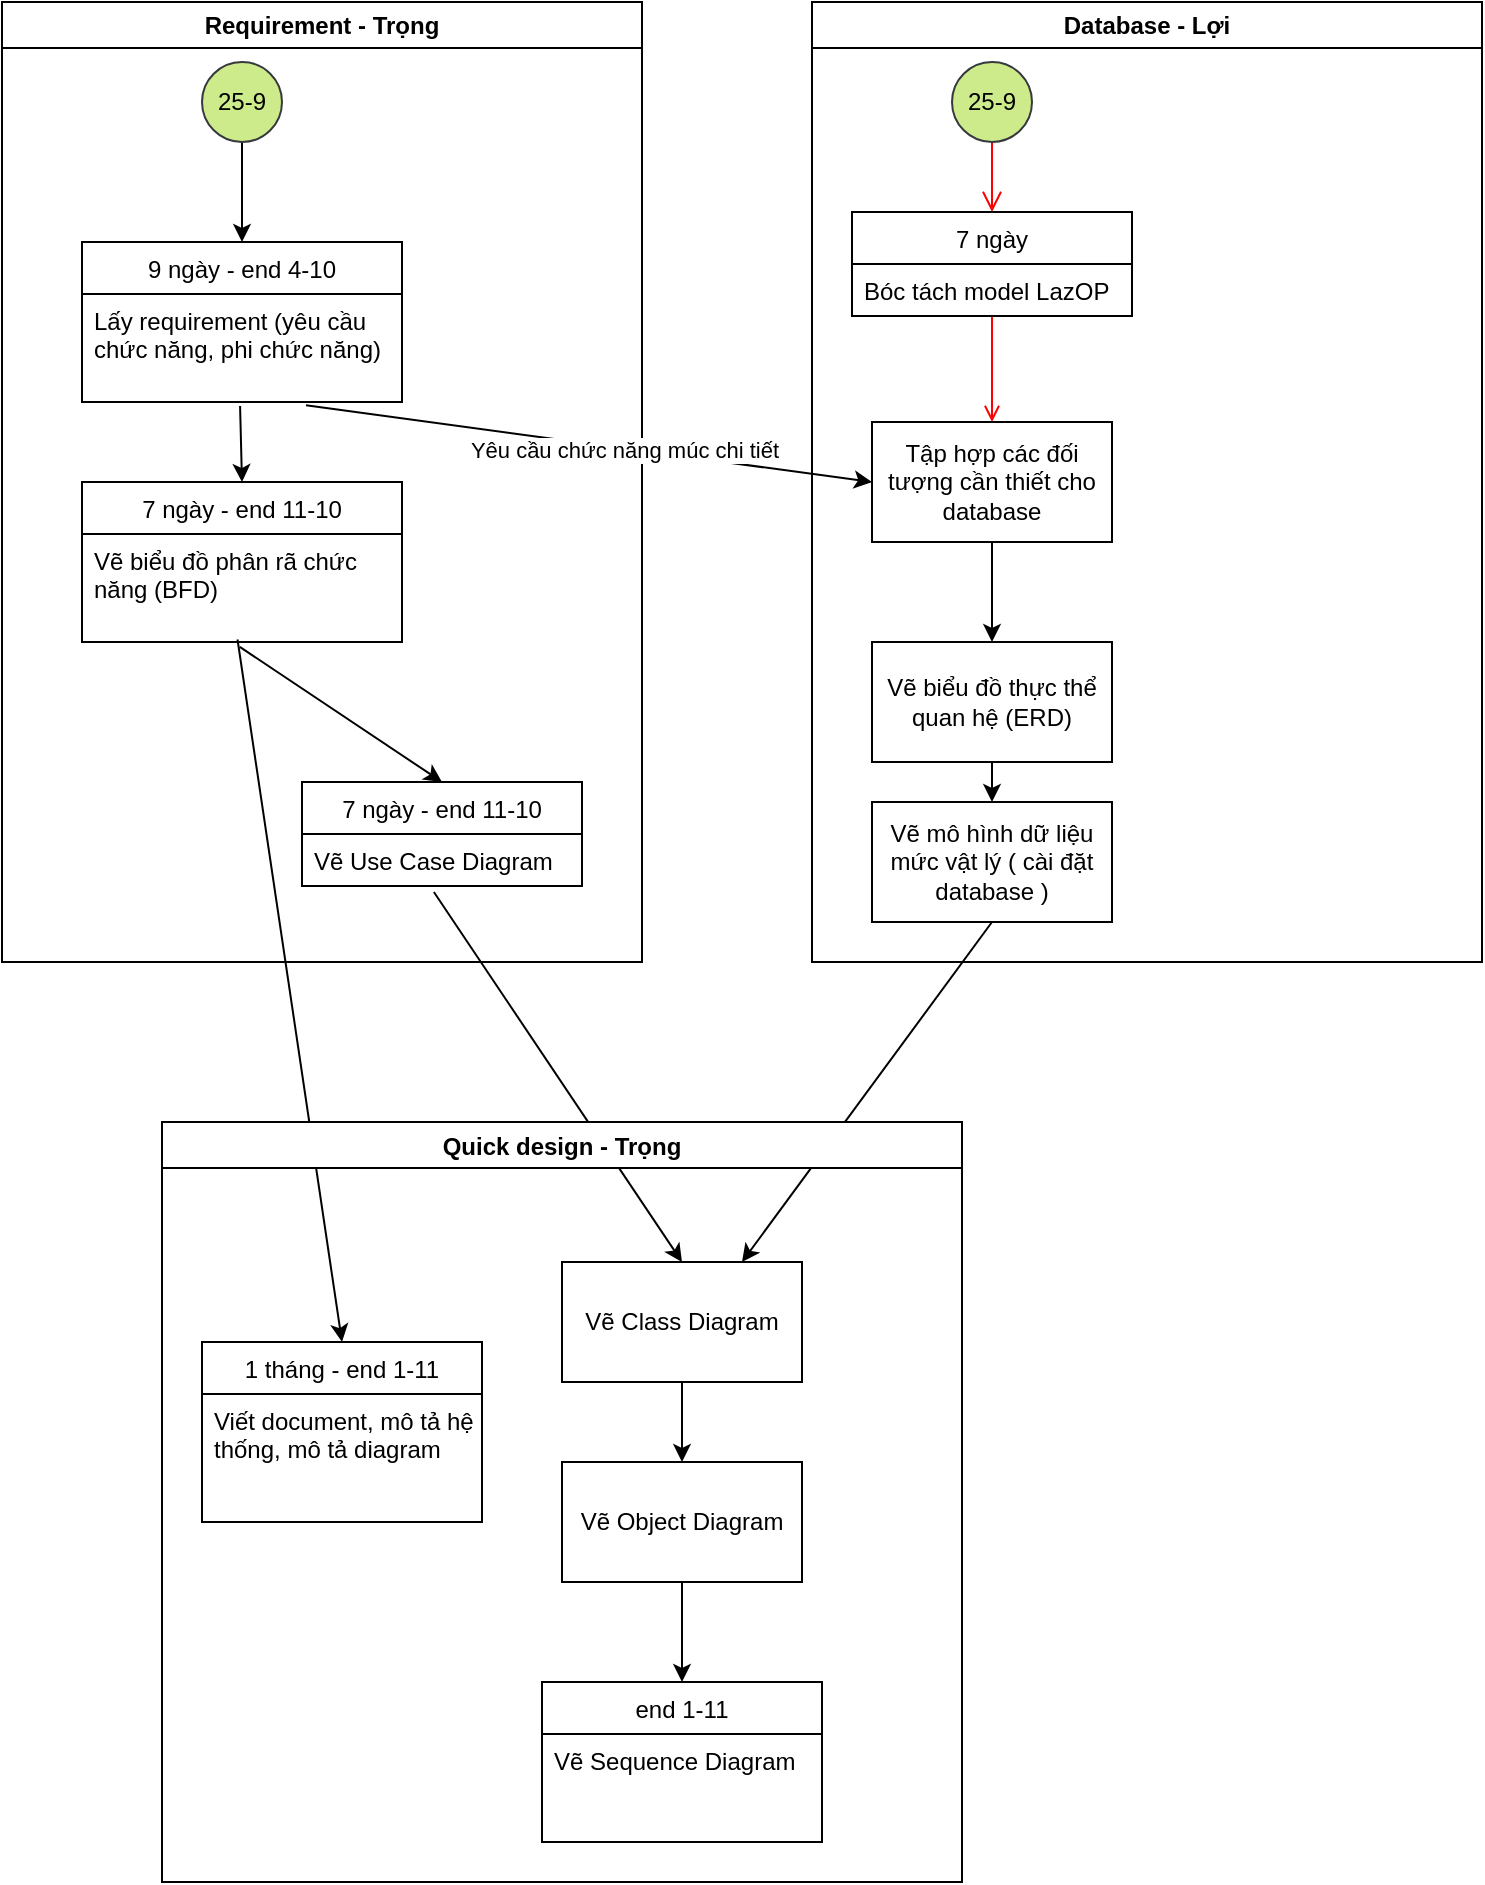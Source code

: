 <mxfile version="13.7.7" type="github" pages="2">
  <diagram name="Page-1" id="e7e014a7-5840-1c2e-5031-d8a46d1fe8dd">
    <mxGraphModel dx="942" dy="583" grid="1" gridSize="10" guides="1" tooltips="1" connect="1" arrows="1" fold="1" page="1" pageScale="1" pageWidth="827" pageHeight="1169" background="#ffffff" math="0" shadow="0">
      <root>
        <mxCell id="0" />
        <mxCell id="1" parent="0" />
        <mxCell id="2" value="Requirement - Trọng" style="swimlane;whiteSpace=wrap" parent="1" vertex="1">
          <mxGeometry x="40" y="40" width="320" height="480" as="geometry" />
        </mxCell>
        <mxCell id="rS6dLhZMkmuUpzraP9A6-42" value="" style="endArrow=classic;html=1;exitX=0.5;exitY=1;exitDx=0;exitDy=0;entryX=0.5;entryY=0;entryDx=0;entryDy=0;" parent="2" source="_u92uwHQ9xJIyA4-MkIm-22" target="mU8VDw6BHfqq7bU4-AUH-48" edge="1">
          <mxGeometry width="50" height="50" relative="1" as="geometry">
            <mxPoint x="150" y="45" as="sourcePoint" />
            <mxPoint x="220" y="110" as="targetPoint" />
          </mxGeometry>
        </mxCell>
        <mxCell id="rS6dLhZMkmuUpzraP9A6-47" value="" style="endArrow=classic;html=1;entryX=0.5;entryY=0;entryDx=0;entryDy=0;exitX=0.494;exitY=1.037;exitDx=0;exitDy=0;exitPerimeter=0;" parent="2" source="mU8VDw6BHfqq7bU4-AUH-49" target="_u92uwHQ9xJIyA4-MkIm-28" edge="1">
          <mxGeometry width="50" height="50" relative="1" as="geometry">
            <mxPoint x="220" y="180" as="sourcePoint" />
            <mxPoint x="220" y="230" as="targetPoint" />
          </mxGeometry>
        </mxCell>
        <mxCell id="rS6dLhZMkmuUpzraP9A6-51" value="" style="endArrow=classic;html=1;exitX=0.493;exitY=1.045;exitDx=0;exitDy=0;exitPerimeter=0;entryX=0.5;entryY=0;entryDx=0;entryDy=0;" parent="2" source="_u92uwHQ9xJIyA4-MkIm-29" target="_u92uwHQ9xJIyA4-MkIm-32" edge="1">
          <mxGeometry width="50" height="50" relative="1" as="geometry">
            <mxPoint x="220" y="290" as="sourcePoint" />
            <mxPoint x="229" y="350" as="targetPoint" />
          </mxGeometry>
        </mxCell>
        <mxCell id="_u92uwHQ9xJIyA4-MkIm-22" value="25-9" style="ellipse;whiteSpace=wrap;html=1;aspect=fixed;fillColor=#cdeb8b;strokeColor=#36393d;" vertex="1" parent="2">
          <mxGeometry x="100" y="30" width="40" height="40" as="geometry" />
        </mxCell>
        <mxCell id="mU8VDw6BHfqq7bU4-AUH-48" value="9 ngày - end 4-10" style="swimlane;fontStyle=0;childLayout=stackLayout;horizontal=1;startSize=26;fillColor=none;horizontalStack=0;resizeParent=1;resizeParentMax=0;resizeLast=0;collapsible=1;marginBottom=0;" parent="2" vertex="1">
          <mxGeometry x="40" y="120" width="160" height="80" as="geometry">
            <mxRectangle x="65" y="100" width="80" height="26" as="alternateBounds" />
          </mxGeometry>
        </mxCell>
        <mxCell id="mU8VDw6BHfqq7bU4-AUH-49" value="Lấy requirement (yêu cầu chức năng, phi chức năng)" style="text;strokeColor=none;fillColor=none;align=left;verticalAlign=top;spacingLeft=4;spacingRight=4;overflow=hidden;rotatable=0;points=[[0,0.5],[1,0.5]];portConstraint=eastwest;whiteSpace=wrap;" parent="mU8VDw6BHfqq7bU4-AUH-48" vertex="1">
          <mxGeometry y="26" width="160" height="54" as="geometry" />
        </mxCell>
        <mxCell id="_u92uwHQ9xJIyA4-MkIm-28" value="7 ngày - end 11-10" style="swimlane;fontStyle=0;childLayout=stackLayout;horizontal=1;startSize=26;fillColor=none;horizontalStack=0;resizeParent=1;resizeParentMax=0;resizeLast=0;collapsible=1;marginBottom=0;" vertex="1" parent="2">
          <mxGeometry x="40" y="240" width="160" height="80" as="geometry" />
        </mxCell>
        <mxCell id="_u92uwHQ9xJIyA4-MkIm-29" value="Vẽ biểu đồ phân rã chức năng (BFD)" style="text;strokeColor=none;fillColor=none;align=left;verticalAlign=top;spacingLeft=4;spacingRight=4;overflow=hidden;rotatable=0;points=[[0,0.5],[1,0.5]];portConstraint=eastwest;whiteSpace=wrap;" vertex="1" parent="_u92uwHQ9xJIyA4-MkIm-28">
          <mxGeometry y="26" width="160" height="54" as="geometry" />
        </mxCell>
        <mxCell id="_u92uwHQ9xJIyA4-MkIm-32" value="7 ngày - end 11-10" style="swimlane;fontStyle=0;childLayout=stackLayout;horizontal=1;startSize=26;fillColor=none;horizontalStack=0;resizeParent=1;resizeParentMax=0;resizeLast=0;collapsible=1;marginBottom=0;" vertex="1" parent="2">
          <mxGeometry x="150" y="390" width="140" height="52" as="geometry" />
        </mxCell>
        <mxCell id="_u92uwHQ9xJIyA4-MkIm-33" value="Vẽ Use Case Diagram" style="text;strokeColor=none;fillColor=none;align=left;verticalAlign=top;spacingLeft=4;spacingRight=4;overflow=hidden;rotatable=0;points=[[0,0.5],[1,0.5]];portConstraint=eastwest;" vertex="1" parent="_u92uwHQ9xJIyA4-MkIm-32">
          <mxGeometry y="26" width="140" height="26" as="geometry" />
        </mxCell>
        <mxCell id="3" value="Database - Lợi" style="swimlane;whiteSpace=wrap" parent="1" vertex="1">
          <mxGeometry x="445" y="40" width="335" height="480" as="geometry">
            <mxRectangle x="445" y="40" width="120" height="23" as="alternateBounds" />
          </mxGeometry>
        </mxCell>
        <mxCell id="14" value="" style="edgeStyle=elbowEdgeStyle;elbow=horizontal;verticalAlign=bottom;endArrow=open;endSize=8;strokeColor=#FF0000;endFill=1;rounded=0;exitX=0.5;exitY=1;exitDx=0;exitDy=0;entryX=0.5;entryY=0;entryDx=0;entryDy=0;" parent="3" source="_u92uwHQ9xJIyA4-MkIm-23" target="_u92uwHQ9xJIyA4-MkIm-24" edge="1">
          <mxGeometry x="40" y="20" as="geometry">
            <mxPoint x="90" y="110" as="targetPoint" />
            <mxPoint x="85" y="70" as="sourcePoint" />
          </mxGeometry>
        </mxCell>
        <mxCell id="17" value="" style="endArrow=open;strokeColor=#FF0000;endFill=1;rounded=0;entryX=0.5;entryY=0;entryDx=0;entryDy=0;exitX=0.5;exitY=1;exitDx=0;exitDy=0;exitPerimeter=0;" parent="3" source="_u92uwHQ9xJIyA4-MkIm-25" target="rS6dLhZMkmuUpzraP9A6-43" edge="1">
          <mxGeometry relative="1" as="geometry">
            <mxPoint x="75" y="220" as="targetPoint" />
            <mxPoint x="90" y="160" as="sourcePoint" />
          </mxGeometry>
        </mxCell>
        <mxCell id="_u92uwHQ9xJIyA4-MkIm-24" value="7 ngày" style="swimlane;fontStyle=0;childLayout=stackLayout;horizontal=1;startSize=26;fillColor=none;horizontalStack=0;resizeParent=1;resizeParentMax=0;resizeLast=0;collapsible=1;marginBottom=0;" vertex="1" parent="3">
          <mxGeometry x="20" y="105" width="140" height="52" as="geometry" />
        </mxCell>
        <mxCell id="_u92uwHQ9xJIyA4-MkIm-25" value="Bóc tách model LazOP" style="text;strokeColor=none;fillColor=none;align=left;verticalAlign=top;spacingLeft=4;spacingRight=4;overflow=hidden;rotatable=0;points=[[0,0.5],[1,0.5]];portConstraint=eastwest;whiteSpace=wrap;" vertex="1" parent="_u92uwHQ9xJIyA4-MkIm-24">
          <mxGeometry y="26" width="140" height="26" as="geometry" />
        </mxCell>
        <mxCell id="rS6dLhZMkmuUpzraP9A6-43" value="Tập hợp các đối tượng cần thiết cho database" style="rounded=0;whiteSpace=wrap;html=1;" parent="3" vertex="1">
          <mxGeometry x="30" y="210" width="120" height="60" as="geometry" />
        </mxCell>
        <mxCell id="rS6dLhZMkmuUpzraP9A6-48" value="Vẽ biểu đồ thực thể quan hệ (ERD)" style="rounded=0;whiteSpace=wrap;html=1;" parent="3" vertex="1">
          <mxGeometry x="30" y="320" width="120" height="60" as="geometry" />
        </mxCell>
        <mxCell id="rS6dLhZMkmuUpzraP9A6-56" value="" style="endArrow=classic;html=1;exitX=0.5;exitY=1;exitDx=0;exitDy=0;entryX=0.5;entryY=0;entryDx=0;entryDy=0;" parent="3" source="rS6dLhZMkmuUpzraP9A6-43" target="rS6dLhZMkmuUpzraP9A6-48" edge="1">
          <mxGeometry width="50" height="50" relative="1" as="geometry">
            <mxPoint x="25" y="360" as="sourcePoint" />
            <mxPoint x="75" y="310" as="targetPoint" />
          </mxGeometry>
        </mxCell>
        <mxCell id="OaehYao2ePnqHA_qCyAD-17" value="Vẽ mô hình dữ liệu mức vật lý ( cài đặt database )" style="rounded=0;whiteSpace=wrap;html=1;" parent="3" vertex="1">
          <mxGeometry x="30" y="400" width="120" height="60" as="geometry" />
        </mxCell>
        <mxCell id="_u92uwHQ9xJIyA4-MkIm-21" value="" style="endArrow=classic;html=1;exitX=0.5;exitY=1;exitDx=0;exitDy=0;entryX=0.5;entryY=0;entryDx=0;entryDy=0;" edge="1" parent="3" source="rS6dLhZMkmuUpzraP9A6-48" target="OaehYao2ePnqHA_qCyAD-17">
          <mxGeometry width="50" height="50" relative="1" as="geometry">
            <mxPoint x="195" y="440" as="sourcePoint" />
            <mxPoint x="245" y="390" as="targetPoint" />
          </mxGeometry>
        </mxCell>
        <mxCell id="_u92uwHQ9xJIyA4-MkIm-23" value="25-9" style="ellipse;whiteSpace=wrap;html=1;aspect=fixed;fillColor=#cdeb8b;strokeColor=#36393d;" vertex="1" parent="3">
          <mxGeometry x="70" y="30" width="40" height="40" as="geometry" />
        </mxCell>
        <mxCell id="rS6dLhZMkmuUpzraP9A6-44" value="" style="endArrow=classic;html=1;exitX=0.7;exitY=1.031;exitDx=0;exitDy=0;entryX=0;entryY=0.5;entryDx=0;entryDy=0;exitPerimeter=0;" parent="1" source="mU8VDw6BHfqq7bU4-AUH-49" target="rS6dLhZMkmuUpzraP9A6-43" edge="1">
          <mxGeometry width="50" height="50" relative="1" as="geometry">
            <mxPoint x="260" y="200" as="sourcePoint" />
            <mxPoint x="440" y="180" as="targetPoint" />
          </mxGeometry>
        </mxCell>
        <mxCell id="rS6dLhZMkmuUpzraP9A6-45" value="Yêu cầu chức năng múc chi tiết" style="edgeLabel;html=1;align=center;verticalAlign=middle;resizable=0;points=[];" parent="rS6dLhZMkmuUpzraP9A6-44" vertex="1" connectable="0">
          <mxGeometry x="0.124" y="-1" relative="1" as="geometry">
            <mxPoint as="offset" />
          </mxGeometry>
        </mxCell>
        <mxCell id="rS6dLhZMkmuUpzraP9A6-52" value="" style="endArrow=classic;html=1;entryX=0.5;entryY=0;entryDx=0;entryDy=0;exitX=0.471;exitY=1.115;exitDx=0;exitDy=0;exitPerimeter=0;" parent="1" source="_u92uwHQ9xJIyA4-MkIm-33" target="rS6dLhZMkmuUpzraP9A6-50" edge="1">
          <mxGeometry width="50" height="50" relative="1" as="geometry">
            <mxPoint x="283.438" y="460" as="sourcePoint" />
            <mxPoint x="290" y="566.711" as="targetPoint" />
          </mxGeometry>
        </mxCell>
        <mxCell id="_u92uwHQ9xJIyA4-MkIm-36" value="" style="endArrow=classic;html=1;strokeColor=#000000;entryX=0.75;entryY=0;entryDx=0;entryDy=0;exitX=0.5;exitY=1;exitDx=0;exitDy=0;" edge="1" parent="1" source="OaehYao2ePnqHA_qCyAD-17" target="rS6dLhZMkmuUpzraP9A6-50">
          <mxGeometry width="50" height="50" relative="1" as="geometry">
            <mxPoint x="450" y="560" as="sourcePoint" />
            <mxPoint x="500" y="510" as="targetPoint" />
          </mxGeometry>
        </mxCell>
        <mxCell id="rS6dLhZMkmuUpzraP9A6-55" value="" style="endArrow=classic;html=1;entryX=0.5;entryY=0;entryDx=0;entryDy=0;exitX=0.486;exitY=0.977;exitDx=0;exitDy=0;exitPerimeter=0;" parent="1" target="_u92uwHQ9xJIyA4-MkIm-17" edge="1" source="_u92uwHQ9xJIyA4-MkIm-29">
          <mxGeometry width="50" height="50" relative="1" as="geometry">
            <mxPoint x="200" y="200" as="sourcePoint" />
            <mxPoint x="130" y="340" as="targetPoint" />
          </mxGeometry>
        </mxCell>
        <mxCell id="_u92uwHQ9xJIyA4-MkIm-43" value="Quick design - Trọng" style="swimlane;" vertex="1" parent="1">
          <mxGeometry x="120" y="600" width="400" height="380" as="geometry" />
        </mxCell>
        <mxCell id="rS6dLhZMkmuUpzraP9A6-50" value="Vẽ Class Diagram" style="rounded=0;whiteSpace=wrap;html=1;" parent="_u92uwHQ9xJIyA4-MkIm-43" vertex="1">
          <mxGeometry x="200" y="70" width="120" height="60" as="geometry" />
        </mxCell>
        <mxCell id="_u92uwHQ9xJIyA4-MkIm-17" value="1 tháng - end 1-11" style="swimlane;fontStyle=0;childLayout=stackLayout;horizontal=1;startSize=26;fillColor=none;horizontalStack=0;resizeParent=1;resizeParentMax=0;resizeLast=0;collapsible=1;marginBottom=0;" vertex="1" parent="_u92uwHQ9xJIyA4-MkIm-43">
          <mxGeometry x="20" y="110" width="140" height="90" as="geometry" />
        </mxCell>
        <mxCell id="_u92uwHQ9xJIyA4-MkIm-18" value="Viết document, mô tả hệ thống, mô tả diagram" style="text;strokeColor=none;fillColor=none;align=left;verticalAlign=top;spacingLeft=4;spacingRight=4;overflow=hidden;rotatable=0;points=[[0,0.5],[1,0.5]];portConstraint=eastwest;whiteSpace=wrap;" vertex="1" parent="_u92uwHQ9xJIyA4-MkIm-17">
          <mxGeometry y="26" width="140" height="64" as="geometry" />
        </mxCell>
        <mxCell id="rS6dLhZMkmuUpzraP9A6-58" value="Vẽ Object Diagram" style="rounded=0;whiteSpace=wrap;html=1;" parent="_u92uwHQ9xJIyA4-MkIm-43" vertex="1">
          <mxGeometry x="200" y="170" width="120" height="60" as="geometry" />
        </mxCell>
        <mxCell id="rS6dLhZMkmuUpzraP9A6-59" value="" style="endArrow=classic;html=1;exitX=0.5;exitY=1;exitDx=0;exitDy=0;" parent="_u92uwHQ9xJIyA4-MkIm-43" source="rS6dLhZMkmuUpzraP9A6-50" target="rS6dLhZMkmuUpzraP9A6-58" edge="1">
          <mxGeometry width="50" height="50" relative="1" as="geometry">
            <mxPoint x="96" y="140" as="sourcePoint" />
            <mxPoint x="146" y="90" as="targetPoint" />
          </mxGeometry>
        </mxCell>
        <mxCell id="OaehYao2ePnqHA_qCyAD-19" value="" style="endArrow=classic;html=1;exitX=0.5;exitY=1;exitDx=0;exitDy=0;entryX=0.5;entryY=0;entryDx=0;entryDy=0;" parent="_u92uwHQ9xJIyA4-MkIm-43" source="rS6dLhZMkmuUpzraP9A6-58" target="_u92uwHQ9xJIyA4-MkIm-44" edge="1">
          <mxGeometry width="50" height="50" relative="1" as="geometry">
            <mxPoint x="186" y="180" as="sourcePoint" />
            <mxPoint x="260" y="280" as="targetPoint" />
          </mxGeometry>
        </mxCell>
        <mxCell id="_u92uwHQ9xJIyA4-MkIm-44" value="end 1-11" style="swimlane;fontStyle=0;childLayout=stackLayout;horizontal=1;startSize=26;fillColor=none;horizontalStack=0;resizeParent=1;resizeParentMax=0;resizeLast=0;collapsible=1;marginBottom=0;" vertex="1" parent="_u92uwHQ9xJIyA4-MkIm-43">
          <mxGeometry x="190" y="280" width="140" height="80" as="geometry" />
        </mxCell>
        <mxCell id="_u92uwHQ9xJIyA4-MkIm-45" value="Vẽ Sequence Diagram" style="text;strokeColor=none;fillColor=none;align=left;verticalAlign=top;spacingLeft=4;spacingRight=4;overflow=hidden;rotatable=0;points=[[0,0.5],[1,0.5]];portConstraint=eastwest;" vertex="1" parent="_u92uwHQ9xJIyA4-MkIm-44">
          <mxGeometry y="26" width="140" height="54" as="geometry" />
        </mxCell>
      </root>
    </mxGraphModel>
  </diagram>
  <diagram id="dkc9uNzX-q_aH-8mqnDz" name="Page-2">
    <mxGraphModel dx="1346" dy="833" grid="1" gridSize="10" guides="1" tooltips="1" connect="1" arrows="1" fold="1" page="1" pageScale="1" pageWidth="827" pageHeight="1169" math="0" shadow="0">
      <root>
        <mxCell id="wmoGCOoggUUCC7voKVKI-0" />
        <mxCell id="wmoGCOoggUUCC7voKVKI-1" parent="wmoGCOoggUUCC7voKVKI-0" />
      </root>
    </mxGraphModel>
  </diagram>
</mxfile>
